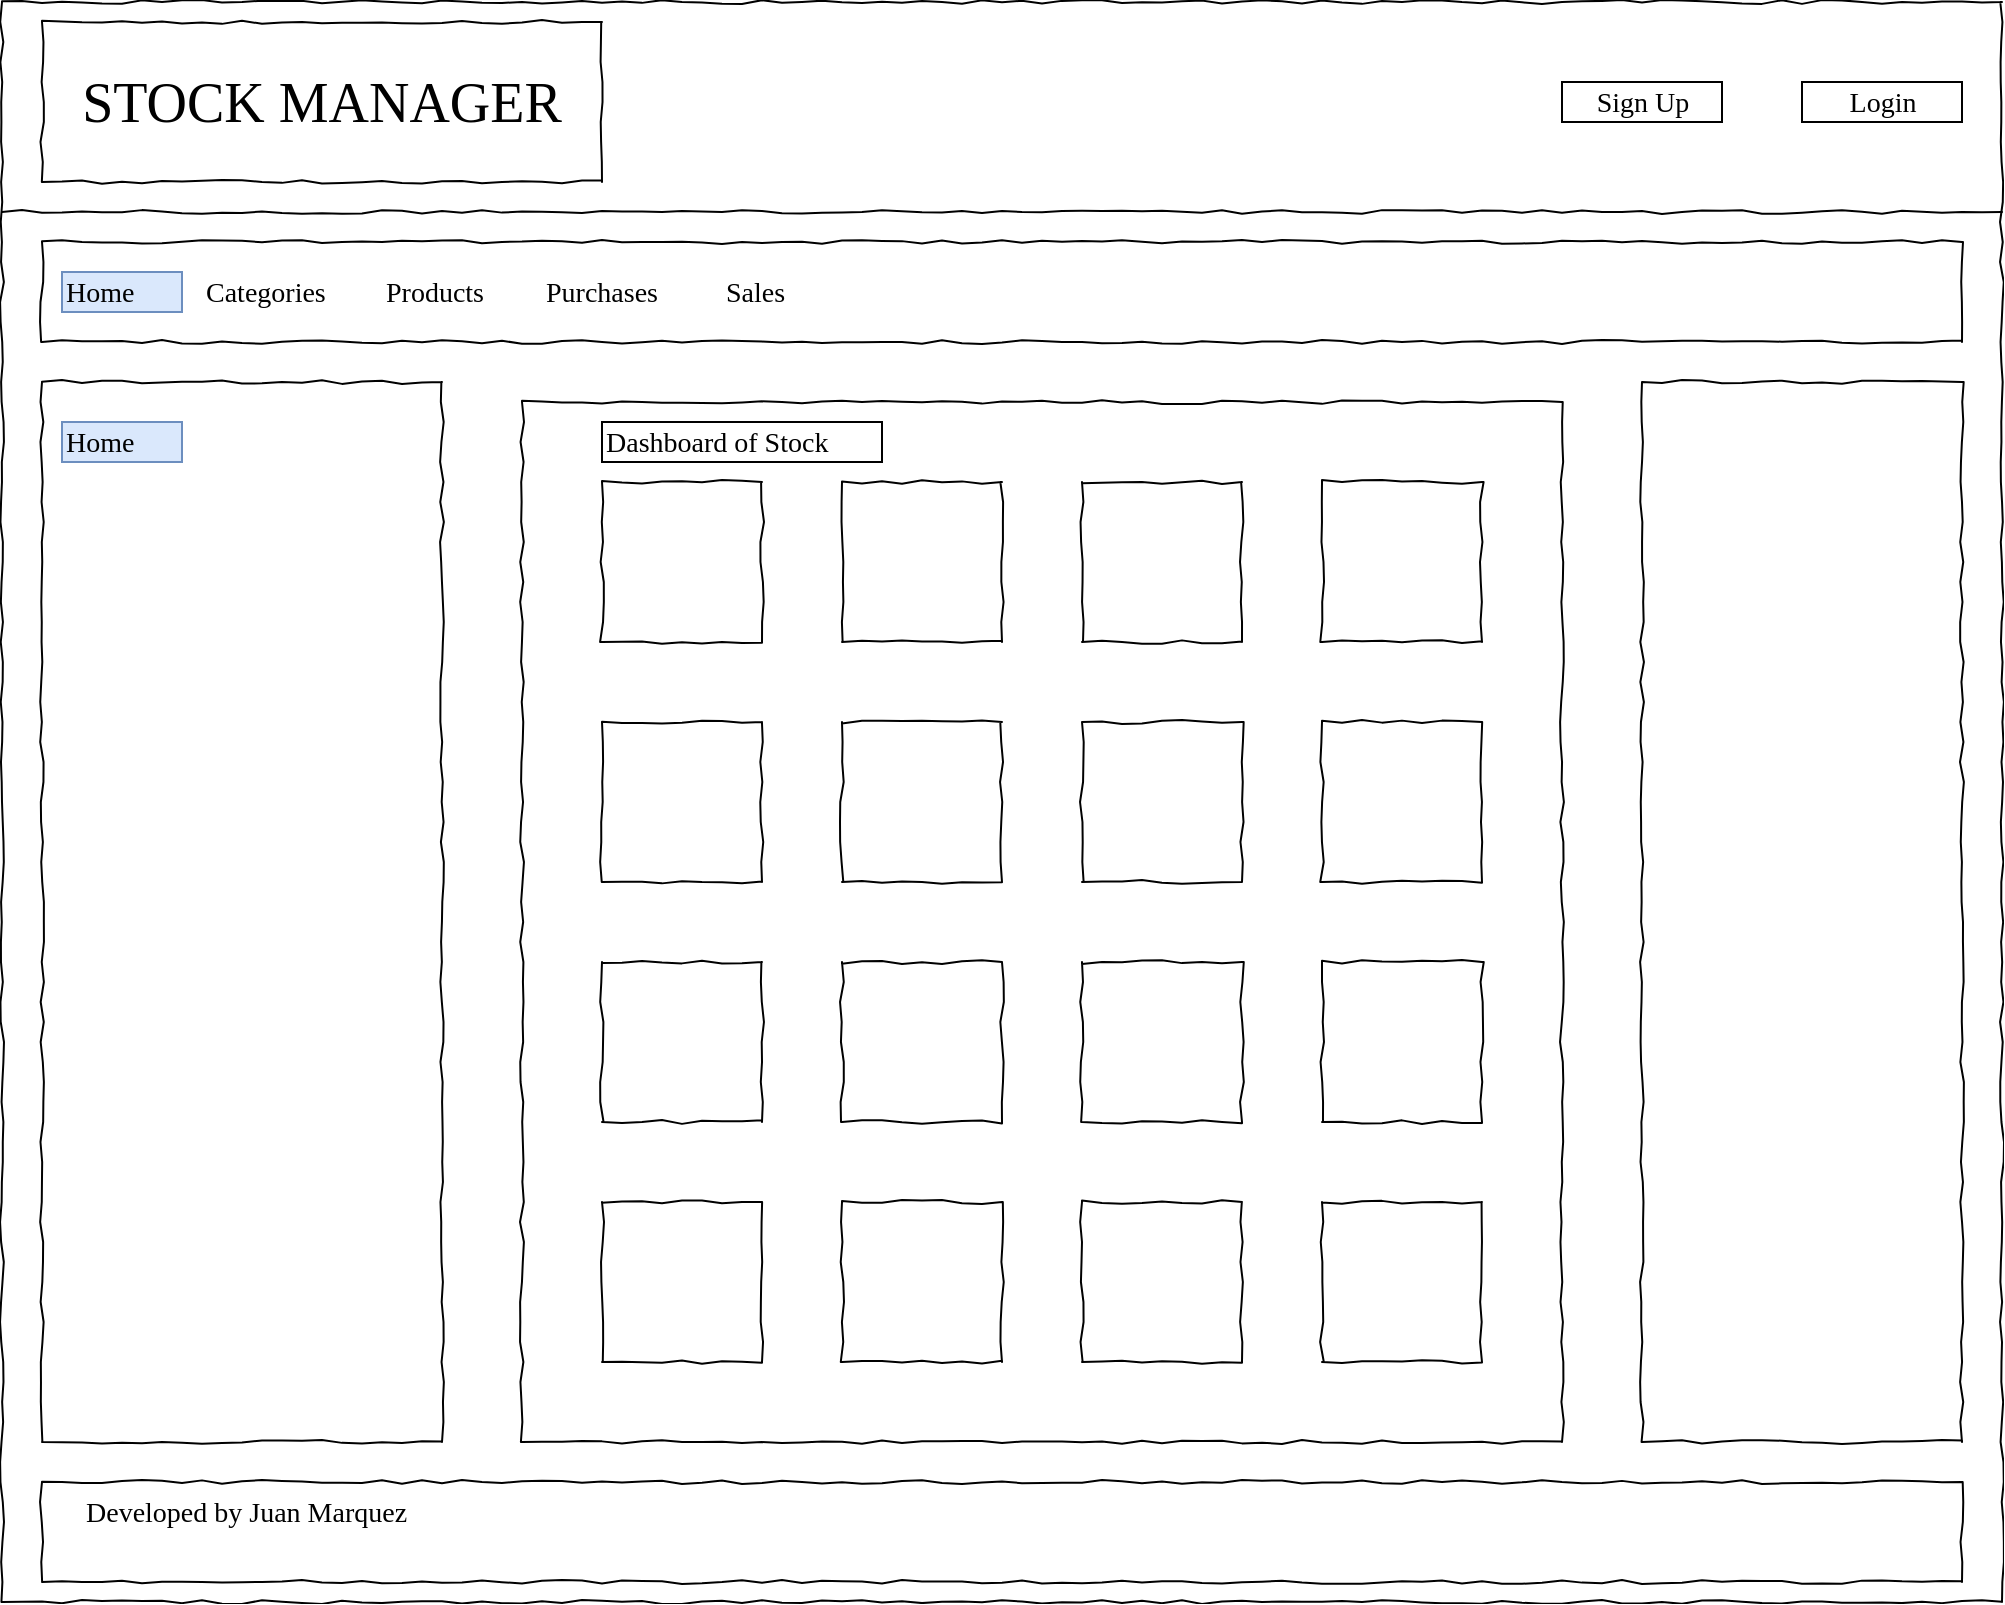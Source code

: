 <mxfile version="20.4.0" type="github" pages="5">
  <diagram name="Home " id="03018318-947c-dd8e-b7a3-06fadd420f32">
    <mxGraphModel dx="1298" dy="706" grid="1" gridSize="10" guides="1" tooltips="1" connect="1" arrows="1" fold="1" page="1" pageScale="1" pageWidth="1100" pageHeight="850" background="none" math="0" shadow="0">
      <root>
        <mxCell id="0" />
        <mxCell id="1" parent="0" />
        <mxCell id="677b7b8949515195-1" value="" style="whiteSpace=wrap;html=1;rounded=0;shadow=0;labelBackgroundColor=none;strokeColor=#000000;strokeWidth=1;fillColor=none;fontFamily=Verdana;fontSize=12;fontColor=#000000;align=center;comic=1;" parent="1" vertex="1">
          <mxGeometry x="20" y="40" width="1000" height="800" as="geometry" />
        </mxCell>
        <mxCell id="677b7b8949515195-2" value="STOCK MANAGER" style="whiteSpace=wrap;html=1;rounded=0;shadow=0;labelBackgroundColor=none;strokeWidth=1;fontFamily=Verdana;fontSize=28;align=center;comic=1;" parent="1" vertex="1">
          <mxGeometry x="40" y="50" width="280" height="80" as="geometry" />
        </mxCell>
        <mxCell id="677b7b8949515195-4" value="Sign Up" style="text;html=1;points=[];align=center;verticalAlign=top;spacingTop=-4;fontSize=14;fontFamily=Verdana;strokeColor=default;" parent="1" vertex="1">
          <mxGeometry x="800" y="80" width="80" height="20" as="geometry" />
        </mxCell>
        <mxCell id="677b7b8949515195-5" value="Login" style="text;html=1;points=[];align=center;verticalAlign=top;spacingTop=-4;fontSize=14;fontFamily=Verdana;strokeColor=default;" parent="1" vertex="1">
          <mxGeometry x="920" y="80" width="80" height="20" as="geometry" />
        </mxCell>
        <mxCell id="677b7b8949515195-8" value="" style="whiteSpace=wrap;html=1;rounded=0;shadow=0;labelBackgroundColor=none;strokeWidth=1;fillColor=none;fontFamily=Verdana;fontSize=12;align=center;comic=1;" parent="1" vertex="1">
          <mxGeometry x="40" y="230" width="200" height="530" as="geometry" />
        </mxCell>
        <mxCell id="677b7b8949515195-9" value="" style="line;strokeWidth=1;html=1;rounded=0;shadow=0;labelBackgroundColor=none;fillColor=none;fontFamily=Verdana;fontSize=14;fontColor=#000000;align=center;comic=1;" parent="1" vertex="1">
          <mxGeometry x="20" y="140" width="1000" height="10" as="geometry" />
        </mxCell>
        <mxCell id="677b7b8949515195-10" value="" style="whiteSpace=wrap;html=1;rounded=0;shadow=0;labelBackgroundColor=none;strokeWidth=1;fillColor=none;fontFamily=Verdana;fontSize=12;align=center;comic=1;" parent="1" vertex="1">
          <mxGeometry x="40" y="160" width="960" height="50" as="geometry" />
        </mxCell>
        <mxCell id="677b7b8949515195-11" value="Home" style="text;html=1;points=[];align=left;verticalAlign=top;spacingTop=-4;fontSize=14;fontFamily=Verdana;fillColor=#dae8fc;strokeColor=#6c8ebf;" parent="1" vertex="1">
          <mxGeometry x="50" y="175" width="60" height="20" as="geometry" />
        </mxCell>
        <mxCell id="677b7b8949515195-12" value="Categories" style="text;html=1;points=[];align=left;verticalAlign=top;spacingTop=-4;fontSize=14;fontFamily=Verdana" parent="1" vertex="1">
          <mxGeometry x="120" y="175" width="60" height="20" as="geometry" />
        </mxCell>
        <mxCell id="677b7b8949515195-13" value="Products" style="text;html=1;points=[];align=left;verticalAlign=top;spacingTop=-4;fontSize=14;fontFamily=Verdana" parent="1" vertex="1">
          <mxGeometry x="210" y="175" width="60" height="20" as="geometry" />
        </mxCell>
        <mxCell id="677b7b8949515195-14" value="Purchases" style="text;html=1;points=[];align=left;verticalAlign=top;spacingTop=-4;fontSize=14;fontFamily=Verdana" parent="1" vertex="1">
          <mxGeometry x="290" y="175" width="60" height="20" as="geometry" />
        </mxCell>
        <mxCell id="677b7b8949515195-25" value="" style="whiteSpace=wrap;html=1;rounded=0;shadow=0;labelBackgroundColor=none;strokeWidth=1;fillColor=none;fontFamily=Verdana;fontSize=12;align=center;comic=1;" parent="1" vertex="1">
          <mxGeometry x="840" y="230" width="160" height="530" as="geometry" />
        </mxCell>
        <mxCell id="ogS1Syc9AXwIv5CL1LcR-1" value="Sales" style="text;html=1;points=[];align=left;verticalAlign=top;spacingTop=-4;fontSize=14;fontFamily=Verdana" vertex="1" parent="1">
          <mxGeometry x="380" y="175" width="60" height="20" as="geometry" />
        </mxCell>
        <mxCell id="ogS1Syc9AXwIv5CL1LcR-2" value="" style="whiteSpace=wrap;html=1;rounded=0;shadow=0;labelBackgroundColor=none;strokeWidth=1;fillColor=none;fontFamily=Verdana;fontSize=12;align=center;comic=1;" vertex="1" parent="1">
          <mxGeometry x="40" y="780" width="960" height="50" as="geometry" />
        </mxCell>
        <mxCell id="ogS1Syc9AXwIv5CL1LcR-3" value="Developed by Juan Marquez" style="text;html=1;points=[];align=left;verticalAlign=top;spacingTop=-4;fontSize=14;fontFamily=Verdana" vertex="1" parent="1">
          <mxGeometry x="60" y="785" width="210" height="20" as="geometry" />
        </mxCell>
        <mxCell id="JROKBk3_Aqq0OIBeBPBz-3" value="" style="whiteSpace=wrap;html=1;rounded=0;shadow=0;labelBackgroundColor=none;strokeWidth=1;fillColor=none;fontFamily=Verdana;fontSize=12;align=center;comic=1;" vertex="1" parent="1">
          <mxGeometry x="280" y="240" width="520" height="520" as="geometry" />
        </mxCell>
        <mxCell id="JROKBk3_Aqq0OIBeBPBz-4" value="Dashboard of Stock" style="text;html=1;points=[];align=left;verticalAlign=top;spacingTop=-4;fontSize=14;fontFamily=Verdana;strokeColor=default;" vertex="1" parent="1">
          <mxGeometry x="320" y="250" width="140" height="20" as="geometry" />
        </mxCell>
        <mxCell id="JROKBk3_Aqq0OIBeBPBz-8" value="Home" style="text;html=1;points=[];align=left;verticalAlign=top;spacingTop=-4;fontSize=14;fontFamily=Verdana;fillColor=#dae8fc;strokeColor=#6c8ebf;" vertex="1" parent="1">
          <mxGeometry x="50" y="250" width="60" height="20" as="geometry" />
        </mxCell>
        <mxCell id="JROKBk3_Aqq0OIBeBPBz-9" value="" style="whiteSpace=wrap;html=1;rounded=0;shadow=0;labelBackgroundColor=none;strokeWidth=1;fillColor=none;fontFamily=Verdana;fontSize=12;align=center;comic=1;" vertex="1" parent="1">
          <mxGeometry x="320" y="280" width="80" height="80" as="geometry" />
        </mxCell>
        <mxCell id="JROKBk3_Aqq0OIBeBPBz-10" value="" style="whiteSpace=wrap;html=1;rounded=0;shadow=0;labelBackgroundColor=none;strokeWidth=1;fillColor=none;fontFamily=Verdana;fontSize=12;align=center;comic=1;" vertex="1" parent="1">
          <mxGeometry x="440" y="280" width="80" height="80" as="geometry" />
        </mxCell>
        <mxCell id="JROKBk3_Aqq0OIBeBPBz-11" value="" style="whiteSpace=wrap;html=1;rounded=0;shadow=0;labelBackgroundColor=none;strokeWidth=1;fillColor=none;fontFamily=Verdana;fontSize=12;align=center;comic=1;" vertex="1" parent="1">
          <mxGeometry x="560" y="280" width="80" height="80" as="geometry" />
        </mxCell>
        <mxCell id="JROKBk3_Aqq0OIBeBPBz-12" value="" style="whiteSpace=wrap;html=1;rounded=0;shadow=0;labelBackgroundColor=none;strokeWidth=1;fillColor=none;fontFamily=Verdana;fontSize=12;align=center;comic=1;" vertex="1" parent="1">
          <mxGeometry x="680" y="280" width="80" height="80" as="geometry" />
        </mxCell>
        <mxCell id="JROKBk3_Aqq0OIBeBPBz-13" value="" style="whiteSpace=wrap;html=1;rounded=0;shadow=0;labelBackgroundColor=none;strokeWidth=1;fillColor=none;fontFamily=Verdana;fontSize=12;align=center;comic=1;" vertex="1" parent="1">
          <mxGeometry x="320" y="400" width="80" height="80" as="geometry" />
        </mxCell>
        <mxCell id="JROKBk3_Aqq0OIBeBPBz-14" value="" style="whiteSpace=wrap;html=1;rounded=0;shadow=0;labelBackgroundColor=none;strokeWidth=1;fillColor=none;fontFamily=Verdana;fontSize=12;align=center;comic=1;" vertex="1" parent="1">
          <mxGeometry x="440" y="400" width="80" height="80" as="geometry" />
        </mxCell>
        <mxCell id="JROKBk3_Aqq0OIBeBPBz-15" value="" style="whiteSpace=wrap;html=1;rounded=0;shadow=0;labelBackgroundColor=none;strokeWidth=1;fillColor=none;fontFamily=Verdana;fontSize=12;align=center;comic=1;" vertex="1" parent="1">
          <mxGeometry x="560" y="400" width="80" height="80" as="geometry" />
        </mxCell>
        <mxCell id="JROKBk3_Aqq0OIBeBPBz-16" value="" style="whiteSpace=wrap;html=1;rounded=0;shadow=0;labelBackgroundColor=none;strokeWidth=1;fillColor=none;fontFamily=Verdana;fontSize=12;align=center;comic=1;" vertex="1" parent="1">
          <mxGeometry x="680" y="400" width="80" height="80" as="geometry" />
        </mxCell>
        <mxCell id="JROKBk3_Aqq0OIBeBPBz-17" value="" style="whiteSpace=wrap;html=1;rounded=0;shadow=0;labelBackgroundColor=none;strokeWidth=1;fillColor=none;fontFamily=Verdana;fontSize=12;align=center;comic=1;" vertex="1" parent="1">
          <mxGeometry x="320" y="520" width="80" height="80" as="geometry" />
        </mxCell>
        <mxCell id="JROKBk3_Aqq0OIBeBPBz-18" value="" style="whiteSpace=wrap;html=1;rounded=0;shadow=0;labelBackgroundColor=none;strokeWidth=1;fillColor=none;fontFamily=Verdana;fontSize=12;align=center;comic=1;" vertex="1" parent="1">
          <mxGeometry x="440" y="520" width="80" height="80" as="geometry" />
        </mxCell>
        <mxCell id="JROKBk3_Aqq0OIBeBPBz-19" value="" style="whiteSpace=wrap;html=1;rounded=0;shadow=0;labelBackgroundColor=none;strokeWidth=1;fillColor=none;fontFamily=Verdana;fontSize=12;align=center;comic=1;" vertex="1" parent="1">
          <mxGeometry x="560" y="520" width="80" height="80" as="geometry" />
        </mxCell>
        <mxCell id="JROKBk3_Aqq0OIBeBPBz-20" value="" style="whiteSpace=wrap;html=1;rounded=0;shadow=0;labelBackgroundColor=none;strokeWidth=1;fillColor=none;fontFamily=Verdana;fontSize=12;align=center;comic=1;" vertex="1" parent="1">
          <mxGeometry x="680" y="520" width="80" height="80" as="geometry" />
        </mxCell>
        <mxCell id="JROKBk3_Aqq0OIBeBPBz-21" value="" style="whiteSpace=wrap;html=1;rounded=0;shadow=0;labelBackgroundColor=none;strokeWidth=1;fillColor=none;fontFamily=Verdana;fontSize=12;align=center;comic=1;" vertex="1" parent="1">
          <mxGeometry x="320" y="640" width="80" height="80" as="geometry" />
        </mxCell>
        <mxCell id="JROKBk3_Aqq0OIBeBPBz-22" value="" style="whiteSpace=wrap;html=1;rounded=0;shadow=0;labelBackgroundColor=none;strokeWidth=1;fillColor=none;fontFamily=Verdana;fontSize=12;align=center;comic=1;" vertex="1" parent="1">
          <mxGeometry x="440" y="640" width="80" height="80" as="geometry" />
        </mxCell>
        <mxCell id="JROKBk3_Aqq0OIBeBPBz-23" value="" style="whiteSpace=wrap;html=1;rounded=0;shadow=0;labelBackgroundColor=none;strokeWidth=1;fillColor=none;fontFamily=Verdana;fontSize=12;align=center;comic=1;" vertex="1" parent="1">
          <mxGeometry x="560" y="640" width="80" height="80" as="geometry" />
        </mxCell>
        <mxCell id="JROKBk3_Aqq0OIBeBPBz-24" value="" style="whiteSpace=wrap;html=1;rounded=0;shadow=0;labelBackgroundColor=none;strokeWidth=1;fillColor=none;fontFamily=Verdana;fontSize=12;align=center;comic=1;" vertex="1" parent="1">
          <mxGeometry x="680" y="640" width="80" height="80" as="geometry" />
        </mxCell>
      </root>
    </mxGraphModel>
  </diagram>
  <diagram name="Categories" id="o7W5a_B8bhuHSOaTwVRE">
    <mxGraphModel dx="1298" dy="706" grid="1" gridSize="10" guides="1" tooltips="1" connect="1" arrows="1" fold="1" page="1" pageScale="1" pageWidth="1100" pageHeight="850" background="none" math="0" shadow="0">
      <root>
        <mxCell id="YLnbRGrnGclv9rfdULqF-0" />
        <mxCell id="YLnbRGrnGclv9rfdULqF-1" parent="YLnbRGrnGclv9rfdULqF-0" />
        <mxCell id="YLnbRGrnGclv9rfdULqF-2" value="" style="whiteSpace=wrap;html=1;rounded=0;shadow=0;labelBackgroundColor=none;strokeColor=#000000;strokeWidth=1;fillColor=none;fontFamily=Verdana;fontSize=12;fontColor=#000000;align=center;comic=1;" vertex="1" parent="YLnbRGrnGclv9rfdULqF-1">
          <mxGeometry x="20" y="40" width="1000" height="800" as="geometry" />
        </mxCell>
        <mxCell id="YLnbRGrnGclv9rfdULqF-3" value="STOCK MANAGER" style="whiteSpace=wrap;html=1;rounded=0;shadow=0;labelBackgroundColor=none;strokeWidth=1;fontFamily=Verdana;fontSize=28;align=center;comic=1;" vertex="1" parent="YLnbRGrnGclv9rfdULqF-1">
          <mxGeometry x="40" y="50" width="280" height="80" as="geometry" />
        </mxCell>
        <mxCell id="YLnbRGrnGclv9rfdULqF-7" value="" style="whiteSpace=wrap;html=1;rounded=0;shadow=0;labelBackgroundColor=none;strokeWidth=1;fillColor=none;fontFamily=Verdana;fontSize=12;align=center;comic=1;" vertex="1" parent="YLnbRGrnGclv9rfdULqF-1">
          <mxGeometry x="40" y="230" width="200" height="530" as="geometry" />
        </mxCell>
        <mxCell id="YLnbRGrnGclv9rfdULqF-8" value="" style="line;strokeWidth=1;html=1;rounded=0;shadow=0;labelBackgroundColor=none;fillColor=none;fontFamily=Verdana;fontSize=14;fontColor=#000000;align=center;comic=1;" vertex="1" parent="YLnbRGrnGclv9rfdULqF-1">
          <mxGeometry x="20" y="140" width="1000" height="10" as="geometry" />
        </mxCell>
        <mxCell id="YLnbRGrnGclv9rfdULqF-9" value="" style="whiteSpace=wrap;html=1;rounded=0;shadow=0;labelBackgroundColor=none;strokeWidth=1;fillColor=none;fontFamily=Verdana;fontSize=12;align=center;comic=1;" vertex="1" parent="YLnbRGrnGclv9rfdULqF-1">
          <mxGeometry x="40" y="160" width="960" height="50" as="geometry" />
        </mxCell>
        <mxCell id="YLnbRGrnGclv9rfdULqF-10" value="Home" style="text;html=1;points=[];align=left;verticalAlign=top;spacingTop=-4;fontSize=14;fontFamily=Verdana;" vertex="1" parent="YLnbRGrnGclv9rfdULqF-1">
          <mxGeometry x="50" y="175" width="60" height="20" as="geometry" />
        </mxCell>
        <mxCell id="YLnbRGrnGclv9rfdULqF-11" value="Categories" style="text;html=1;points=[];align=left;verticalAlign=top;spacingTop=-4;fontSize=14;fontFamily=Verdana;fillColor=#dae8fc;strokeColor=#6c8ebf;" vertex="1" parent="YLnbRGrnGclv9rfdULqF-1">
          <mxGeometry x="120" y="175" width="80" height="20" as="geometry" />
        </mxCell>
        <mxCell id="YLnbRGrnGclv9rfdULqF-12" value="Products" style="text;html=1;points=[];align=left;verticalAlign=top;spacingTop=-4;fontSize=14;fontFamily=Verdana" vertex="1" parent="YLnbRGrnGclv9rfdULqF-1">
          <mxGeometry x="210" y="175" width="60" height="20" as="geometry" />
        </mxCell>
        <mxCell id="YLnbRGrnGclv9rfdULqF-13" value="Purchases" style="text;html=1;points=[];align=left;verticalAlign=top;spacingTop=-4;fontSize=14;fontFamily=Verdana" vertex="1" parent="YLnbRGrnGclv9rfdULqF-1">
          <mxGeometry x="290" y="175" width="60" height="20" as="geometry" />
        </mxCell>
        <mxCell id="YLnbRGrnGclv9rfdULqF-14" value="" style="whiteSpace=wrap;html=1;rounded=0;shadow=0;labelBackgroundColor=none;strokeWidth=1;fillColor=none;fontFamily=Verdana;fontSize=12;align=center;comic=1;" vertex="1" parent="YLnbRGrnGclv9rfdULqF-1">
          <mxGeometry x="840" y="230" width="160" height="530" as="geometry" />
        </mxCell>
        <mxCell id="YLnbRGrnGclv9rfdULqF-15" value="Sales" style="text;html=1;points=[];align=left;verticalAlign=top;spacingTop=-4;fontSize=14;fontFamily=Verdana" vertex="1" parent="YLnbRGrnGclv9rfdULqF-1">
          <mxGeometry x="380" y="175" width="60" height="20" as="geometry" />
        </mxCell>
        <mxCell id="YLnbRGrnGclv9rfdULqF-16" value="" style="whiteSpace=wrap;html=1;rounded=0;shadow=0;labelBackgroundColor=none;strokeWidth=1;fillColor=none;fontFamily=Verdana;fontSize=12;align=center;comic=1;" vertex="1" parent="YLnbRGrnGclv9rfdULqF-1">
          <mxGeometry x="40" y="780" width="960" height="50" as="geometry" />
        </mxCell>
        <mxCell id="YLnbRGrnGclv9rfdULqF-17" value="Developed by Juan Marquez" style="text;html=1;points=[];align=left;verticalAlign=top;spacingTop=-4;fontSize=14;fontFamily=Verdana" vertex="1" parent="YLnbRGrnGclv9rfdULqF-1">
          <mxGeometry x="60" y="785" width="210" height="20" as="geometry" />
        </mxCell>
        <mxCell id="YLnbRGrnGclv9rfdULqF-18" value="" style="whiteSpace=wrap;html=1;rounded=0;shadow=0;labelBackgroundColor=none;strokeWidth=1;fillColor=none;fontFamily=Verdana;fontSize=12;align=center;comic=1;" vertex="1" parent="YLnbRGrnGclv9rfdULqF-1">
          <mxGeometry x="280" y="240" width="520" height="520" as="geometry" />
        </mxCell>
        <mxCell id="YLnbRGrnGclv9rfdULqF-20" value="Categories" style="text;html=1;points=[];align=left;verticalAlign=top;spacingTop=-4;fontSize=14;fontFamily=Verdana;fillColor=#dae8fc;strokeColor=#6c8ebf;" vertex="1" parent="YLnbRGrnGclv9rfdULqF-1">
          <mxGeometry x="50" y="250" width="80" height="20" as="geometry" />
        </mxCell>
        <mxCell id="xb3VgZED6m9UY92DVE_K-3" value="Search" style="strokeWidth=1;shadow=0;dashed=0;align=center;html=1;shape=mxgraph.mockup.buttons.button;strokeColor=#666666;fontColor=#ffffff;mainText=;buttonStyle=round;fontSize=17;fontStyle=1;fillColor=#008cff;whiteSpace=wrap;" vertex="1" parent="YLnbRGrnGclv9rfdULqF-1">
          <mxGeometry x="50" y="320" width="70" height="30" as="geometry" />
        </mxCell>
        <mxCell id="xb3VgZED6m9UY92DVE_K-4" value="Create" style="strokeWidth=1;shadow=0;dashed=0;align=center;html=1;shape=mxgraph.mockup.buttons.button;strokeColor=#666666;fontColor=#ffffff;mainText=;buttonStyle=round;fontSize=17;fontStyle=1;fillColor=#008cff;whiteSpace=wrap;" vertex="1" parent="YLnbRGrnGclv9rfdULqF-1">
          <mxGeometry x="160" y="320" width="70" height="30" as="geometry" />
        </mxCell>
        <mxCell id="jz-6awMVyKNI5EdCAK7B-0" value="Category Name" style="text;html=1;points=[];align=left;verticalAlign=top;spacingTop=-4;fontSize=14;fontFamily=Verdana;" vertex="1" parent="YLnbRGrnGclv9rfdULqF-1">
          <mxGeometry x="320" y="250" width="120" height="20" as="geometry" />
        </mxCell>
        <mxCell id="jz-6awMVyKNI5EdCAK7B-1" value="Category Description" style="text;html=1;points=[];align=left;verticalAlign=top;spacingTop=-4;fontSize=14;fontFamily=Verdana;" vertex="1" parent="YLnbRGrnGclv9rfdULqF-1">
          <mxGeometry x="520" y="250" width="160" height="20" as="geometry" />
        </mxCell>
        <mxCell id="iVz4srbFAe7cmXDqvPwS-0" value="Enter a name" style="rounded=0;whiteSpace=wrap;html=1;strokeColor=default;align=left;" vertex="1" parent="YLnbRGrnGclv9rfdULqF-1">
          <mxGeometry x="50" y="280" width="180" height="30" as="geometry" />
        </mxCell>
        <mxCell id="VZ8rh3hduco4L4ha2Lx2-6" value="" style="strokeWidth=1;shadow=0;dashed=0;align=center;html=1;shape=mxgraph.mockup.forms.rrect;rSize=0;strokeColor=#999999;fillColor=#ffffff;recursiveResize=0;fontColor=#E6E6E6;" vertex="1" parent="YLnbRGrnGclv9rfdULqF-1">
          <mxGeometry x="320" y="280" width="440" height="120" as="geometry" />
        </mxCell>
        <mxCell id="VZ8rh3hduco4L4ha2Lx2-7" value="Chardonnay &amp;nbsp; &amp;nbsp; &amp;nbsp; &amp;nbsp; &amp;nbsp; &amp;nbsp; &amp;nbsp; &amp;nbsp; &amp;nbsp; &amp;nbsp; &amp;nbsp; &amp;nbsp; &amp;nbsp; &amp;nbsp; &amp;nbsp;abcd" style="shape=ellipse;rSize=0;fillColor=#eeeeee;strokeColor=#999999;gradientColor=#cccccc;html=1;align=left;spacingLeft=4;fontSize=17;fontColor=#666666;labelPosition=right;" vertex="1" parent="VZ8rh3hduco4L4ha2Lx2-6">
          <mxGeometry x="8" y="7.5" width="15" height="15" as="geometry" />
        </mxCell>
        <mxCell id="VZ8rh3hduco4L4ha2Lx2-8" value="Riesling &amp;nbsp; &amp;nbsp; &amp;nbsp; &amp;nbsp; &amp;nbsp; &amp;nbsp; &amp;nbsp; &amp;nbsp; &amp;nbsp; &amp;nbsp; &amp;nbsp; &amp;nbsp; &amp;nbsp; &amp;nbsp; &amp;nbsp; &amp;nbsp; &amp;nbsp; &amp;nbsp; abcd" style="shape=ellipse;rSize=0;fillColor=#eeeeee;strokeColor=#999999;gradientColor=#cccccc;html=1;align=left;spacingLeft=4;fontSize=17;fontColor=#666666;labelPosition=right;" vertex="1" parent="VZ8rh3hduco4L4ha2Lx2-6">
          <mxGeometry x="8" y="37.5" width="15" height="15" as="geometry" />
        </mxCell>
        <mxCell id="VZ8rh3hduco4L4ha2Lx2-9" value="Champagne &amp;nbsp; &amp;nbsp; &amp;nbsp; &amp;nbsp; &amp;nbsp; &amp;nbsp; &amp;nbsp; &amp;nbsp; &amp;nbsp; &amp;nbsp; &amp;nbsp; &amp;nbsp; &amp;nbsp; &amp;nbsp; &amp;nbsp;........" style="shape=ellipse;rSize=0;fillColor=#aaaaaa;strokeColor=#444444;gradientColor=#666666;html=1;align=left;spacingLeft=4;fontSize=17;fontColor=#008cff;labelPosition=right;" vertex="1" parent="VZ8rh3hduco4L4ha2Lx2-6">
          <mxGeometry x="8" y="67.5" width="15" height="15" as="geometry" />
        </mxCell>
        <mxCell id="VZ8rh3hduco4L4ha2Lx2-11" value="Cabernet Sauvignon &amp;nbsp; &amp;nbsp; &amp;nbsp; &amp;nbsp; &amp;nbsp; &amp;nbsp; &amp;nbsp; &amp;nbsp; abcd" style="shape=ellipse;rSize=0;fillColor=#eeeeee;strokeColor=#999999;gradientColor=#cccccc;html=1;align=left;spacingLeft=4;fontSize=17;fontColor=#666666;labelPosition=right;" vertex="1" parent="VZ8rh3hduco4L4ha2Lx2-6">
          <mxGeometry x="8" y="97.5" width="15" height="15" as="geometry" />
        </mxCell>
      </root>
    </mxGraphModel>
  </diagram>
  <diagram name="Products" id="67EkvLkZsLwCdwlx_rNM">
    <mxGraphModel dx="1298" dy="706" grid="1" gridSize="10" guides="1" tooltips="1" connect="1" arrows="1" fold="1" page="1" pageScale="1" pageWidth="1100" pageHeight="850" background="none" math="0" shadow="0">
      <root>
        <mxCell id="Ovmdqa6WCTC69jJNiKIb-0" />
        <mxCell id="Ovmdqa6WCTC69jJNiKIb-1" parent="Ovmdqa6WCTC69jJNiKIb-0" />
        <mxCell id="Ovmdqa6WCTC69jJNiKIb-2" value="" style="whiteSpace=wrap;html=1;rounded=0;shadow=0;labelBackgroundColor=none;strokeColor=#000000;strokeWidth=1;fillColor=none;fontFamily=Verdana;fontSize=12;fontColor=#000000;align=center;comic=1;" vertex="1" parent="Ovmdqa6WCTC69jJNiKIb-1">
          <mxGeometry x="20" y="40" width="1000" height="800" as="geometry" />
        </mxCell>
        <mxCell id="Ovmdqa6WCTC69jJNiKIb-3" value="STOCK MANAGER" style="whiteSpace=wrap;html=1;rounded=0;shadow=0;labelBackgroundColor=none;strokeWidth=1;fontFamily=Verdana;fontSize=28;align=center;comic=1;" vertex="1" parent="Ovmdqa6WCTC69jJNiKIb-1">
          <mxGeometry x="40" y="50" width="280" height="80" as="geometry" />
        </mxCell>
        <mxCell id="Ovmdqa6WCTC69jJNiKIb-7" value="" style="whiteSpace=wrap;html=1;rounded=0;shadow=0;labelBackgroundColor=none;strokeWidth=1;fillColor=none;fontFamily=Verdana;fontSize=12;align=center;comic=1;" vertex="1" parent="Ovmdqa6WCTC69jJNiKIb-1">
          <mxGeometry x="40" y="230" width="200" height="530" as="geometry" />
        </mxCell>
        <mxCell id="Ovmdqa6WCTC69jJNiKIb-8" value="" style="line;strokeWidth=1;html=1;rounded=0;shadow=0;labelBackgroundColor=none;fillColor=none;fontFamily=Verdana;fontSize=14;fontColor=#000000;align=center;comic=1;" vertex="1" parent="Ovmdqa6WCTC69jJNiKIb-1">
          <mxGeometry x="20" y="140" width="1000" height="10" as="geometry" />
        </mxCell>
        <mxCell id="Ovmdqa6WCTC69jJNiKIb-9" value="" style="whiteSpace=wrap;html=1;rounded=0;shadow=0;labelBackgroundColor=none;strokeWidth=1;fillColor=none;fontFamily=Verdana;fontSize=12;align=center;comic=1;" vertex="1" parent="Ovmdqa6WCTC69jJNiKIb-1">
          <mxGeometry x="40" y="160" width="960" height="50" as="geometry" />
        </mxCell>
        <mxCell id="Ovmdqa6WCTC69jJNiKIb-10" value="Home" style="text;html=1;points=[];align=left;verticalAlign=top;spacingTop=-4;fontSize=14;fontFamily=Verdana;" vertex="1" parent="Ovmdqa6WCTC69jJNiKIb-1">
          <mxGeometry x="50" y="175" width="60" height="20" as="geometry" />
        </mxCell>
        <mxCell id="Ovmdqa6WCTC69jJNiKIb-11" value="Categories" style="text;html=1;points=[];align=left;verticalAlign=top;spacingTop=-4;fontSize=14;fontFamily=Verdana" vertex="1" parent="Ovmdqa6WCTC69jJNiKIb-1">
          <mxGeometry x="120" y="175" width="60" height="20" as="geometry" />
        </mxCell>
        <mxCell id="Ovmdqa6WCTC69jJNiKIb-12" value="Products" style="text;html=1;points=[];align=left;verticalAlign=top;spacingTop=-4;fontSize=14;fontFamily=Verdana;fillColor=#dae8fc;strokeColor=#6c8ebf;" vertex="1" parent="Ovmdqa6WCTC69jJNiKIb-1">
          <mxGeometry x="210" y="175" width="70" height="20" as="geometry" />
        </mxCell>
        <mxCell id="Ovmdqa6WCTC69jJNiKIb-13" value="Purchases" style="text;html=1;points=[];align=left;verticalAlign=top;spacingTop=-4;fontSize=14;fontFamily=Verdana" vertex="1" parent="Ovmdqa6WCTC69jJNiKIb-1">
          <mxGeometry x="290" y="175" width="60" height="20" as="geometry" />
        </mxCell>
        <mxCell id="Ovmdqa6WCTC69jJNiKIb-14" value="" style="whiteSpace=wrap;html=1;rounded=0;shadow=0;labelBackgroundColor=none;strokeWidth=1;fillColor=none;fontFamily=Verdana;fontSize=12;align=center;comic=1;" vertex="1" parent="Ovmdqa6WCTC69jJNiKIb-1">
          <mxGeometry x="840" y="230" width="160" height="530" as="geometry" />
        </mxCell>
        <mxCell id="Ovmdqa6WCTC69jJNiKIb-15" value="Sales" style="text;html=1;points=[];align=left;verticalAlign=top;spacingTop=-4;fontSize=14;fontFamily=Verdana" vertex="1" parent="Ovmdqa6WCTC69jJNiKIb-1">
          <mxGeometry x="380" y="175" width="60" height="20" as="geometry" />
        </mxCell>
        <mxCell id="Ovmdqa6WCTC69jJNiKIb-16" value="" style="whiteSpace=wrap;html=1;rounded=0;shadow=0;labelBackgroundColor=none;strokeWidth=1;fillColor=none;fontFamily=Verdana;fontSize=12;align=center;comic=1;" vertex="1" parent="Ovmdqa6WCTC69jJNiKIb-1">
          <mxGeometry x="40" y="780" width="960" height="50" as="geometry" />
        </mxCell>
        <mxCell id="Ovmdqa6WCTC69jJNiKIb-17" value="Developed by Juan Marquez" style="text;html=1;points=[];align=left;verticalAlign=top;spacingTop=-4;fontSize=14;fontFamily=Verdana" vertex="1" parent="Ovmdqa6WCTC69jJNiKIb-1">
          <mxGeometry x="60" y="785" width="210" height="20" as="geometry" />
        </mxCell>
        <mxCell id="Ovmdqa6WCTC69jJNiKIb-18" value="" style="whiteSpace=wrap;html=1;rounded=0;shadow=0;labelBackgroundColor=none;strokeWidth=1;fillColor=none;fontFamily=Verdana;fontSize=12;align=center;comic=1;" vertex="1" parent="Ovmdqa6WCTC69jJNiKIb-1">
          <mxGeometry x="280" y="240" width="520" height="520" as="geometry" />
        </mxCell>
        <mxCell id="Ovmdqa6WCTC69jJNiKIb-20" value="Products" style="text;html=1;points=[];align=left;verticalAlign=top;spacingTop=-4;fontSize=14;fontFamily=Verdana;fillColor=#dae8fc;strokeColor=#6c8ebf;" vertex="1" parent="Ovmdqa6WCTC69jJNiKIb-1">
          <mxGeometry x="50" y="250" width="60" height="20" as="geometry" />
        </mxCell>
        <mxCell id="Zv7nd-zTMppMVYM_ZMQp-1" value="Search" style="strokeWidth=1;shadow=0;dashed=0;align=center;html=1;shape=mxgraph.mockup.buttons.button;strokeColor=#666666;fontColor=#ffffff;mainText=;buttonStyle=round;fontSize=17;fontStyle=1;fillColor=#008cff;whiteSpace=wrap;" vertex="1" parent="Ovmdqa6WCTC69jJNiKIb-1">
          <mxGeometry x="50" y="320" width="70" height="30" as="geometry" />
        </mxCell>
        <mxCell id="Zv7nd-zTMppMVYM_ZMQp-2" value="Create" style="strokeWidth=1;shadow=0;dashed=0;align=center;html=1;shape=mxgraph.mockup.buttons.button;strokeColor=#666666;fontColor=#ffffff;mainText=;buttonStyle=round;fontSize=17;fontStyle=1;fillColor=#008cff;whiteSpace=wrap;" vertex="1" parent="Ovmdqa6WCTC69jJNiKIb-1">
          <mxGeometry x="160" y="320" width="70" height="30" as="geometry" />
        </mxCell>
        <mxCell id="abH4sfxMFGS9L5c6PjY1-0" value="Enter a name" style="rounded=0;whiteSpace=wrap;html=1;strokeColor=default;align=left;" vertex="1" parent="Ovmdqa6WCTC69jJNiKIb-1">
          <mxGeometry x="50" y="280" width="180" height="30" as="geometry" />
        </mxCell>
        <mxCell id="D2SsEQFj6d7p7S19GtUP-0" value="Product Name" style="text;html=1;points=[];align=left;verticalAlign=top;spacingTop=-4;fontSize=14;fontFamily=Verdana;" vertex="1" parent="Ovmdqa6WCTC69jJNiKIb-1">
          <mxGeometry x="320" y="250" width="120" height="20" as="geometry" />
        </mxCell>
        <mxCell id="D2SsEQFj6d7p7S19GtUP-8" value="" style="edgeStyle=orthogonalEdgeStyle;rounded=0;orthogonalLoop=1;jettySize=auto;html=1;fontColor=#E6E6E6;" edge="1" parent="Ovmdqa6WCTC69jJNiKIb-1" source="D2SsEQFj6d7p7S19GtUP-1" target="D2SsEQFj6d7p7S19GtUP-2">
          <mxGeometry relative="1" as="geometry" />
        </mxCell>
        <mxCell id="D2SsEQFj6d7p7S19GtUP-1" value="Units in Store" style="text;html=1;points=[];align=left;verticalAlign=top;spacingTop=-4;fontSize=14;fontFamily=Verdana;" vertex="1" parent="Ovmdqa6WCTC69jJNiKIb-1">
          <mxGeometry x="494" y="250" width="120" height="20" as="geometry" />
        </mxCell>
        <mxCell id="D2SsEQFj6d7p7S19GtUP-2" value="" style="strokeWidth=1;shadow=0;dashed=0;align=center;html=1;shape=mxgraph.mockup.forms.rrect;rSize=0;strokeColor=#999999;fillColor=#ffffff;recursiveResize=0;fontColor=#E6E6E6;" vertex="1" parent="Ovmdqa6WCTC69jJNiKIb-1">
          <mxGeometry x="320" y="280" width="470" height="120" as="geometry" />
        </mxCell>
        <mxCell id="D2SsEQFj6d7p7S19GtUP-3" value="Penfolds Bin28 &amp;nbsp; &amp;nbsp; &amp;nbsp; &amp;nbsp; &amp;nbsp; &amp;nbsp; &amp;nbsp; &amp;nbsp; 10 &amp;nbsp; &amp;nbsp; &amp;nbsp; &amp;nbsp; &amp;nbsp; &amp;nbsp; &amp;nbsp; &amp;nbsp; &amp;nbsp; &amp;nbsp; 5 &amp;nbsp; &amp;nbsp; &amp;nbsp; &amp;nbsp; &amp;nbsp; &amp;nbsp; &amp;nbsp;Shiraz" style="shape=ellipse;rSize=0;fillColor=#eeeeee;strokeColor=#999999;gradientColor=#cccccc;html=1;align=left;spacingLeft=4;fontSize=17;fontColor=#666666;labelPosition=right;" vertex="1" parent="D2SsEQFj6d7p7S19GtUP-2">
          <mxGeometry x="8" y="7.5" width="15" height="15" as="geometry" />
        </mxCell>
        <mxCell id="D2SsEQFj6d7p7S19GtUP-4" value="Claymore &amp;nbsp; &amp;nbsp; &amp;nbsp; &amp;nbsp; &amp;nbsp; &amp;nbsp; &amp;nbsp; &amp;nbsp; &amp;nbsp; &amp;nbsp; &amp;nbsp; &amp;nbsp; &amp;nbsp;5 &amp;nbsp; &amp;nbsp; &amp;nbsp; &amp;nbsp; &amp;nbsp; &amp;nbsp; &amp;nbsp; &amp;nbsp; &amp;nbsp; &amp;nbsp; &amp;nbsp; 0 &amp;nbsp; &amp;nbsp; &amp;nbsp; &amp;nbsp; &amp;nbsp; Riesling" style="shape=ellipse;rSize=0;fillColor=#eeeeee;strokeColor=#999999;gradientColor=#cccccc;html=1;align=left;spacingLeft=4;fontSize=17;fontColor=#666666;labelPosition=right;" vertex="1" parent="D2SsEQFj6d7p7S19GtUP-2">
          <mxGeometry x="8" y="37.5" width="15" height="15" as="geometry" />
        </mxCell>
        <mxCell id="D2SsEQFj6d7p7S19GtUP-5" value="Moet Chandon &amp;nbsp; &amp;nbsp; &amp;nbsp; &amp;nbsp; &amp;nbsp; &amp;nbsp;&amp;nbsp;&lt;font color=&quot;#666666&quot;&gt;&lt;span style=&quot;caret-color: rgb(102, 102, 102);&quot;&gt;&amp;nbsp; &amp;nbsp; 20&lt;/span&gt;&lt;/font&gt;&lt;span style=&quot;caret-color: rgb(102, 102, 102); color: rgb(102, 102, 102);&quot;&gt;&amp;nbsp; &amp;nbsp; &amp;nbsp; &amp;nbsp; &amp;nbsp; &amp;nbsp; &amp;nbsp; &amp;nbsp; &amp;nbsp; &amp;nbsp; &amp;nbsp;5 &amp;nbsp; &amp;nbsp; &amp;nbsp; &amp;nbsp;&lt;span style=&quot;font-size: 14px;&quot;&gt;Champagne&lt;/span&gt;&lt;/span&gt;" style="shape=ellipse;rSize=0;fillColor=#aaaaaa;strokeColor=#444444;gradientColor=#666666;html=1;align=left;spacingLeft=4;fontSize=17;fontColor=#008cff;labelPosition=right;" vertex="1" parent="D2SsEQFj6d7p7S19GtUP-2">
          <mxGeometry x="8" y="67.5" width="15" height="15" as="geometry" />
        </mxCell>
        <mxCell id="D2SsEQFj6d7p7S19GtUP-6" value="Taylors Estate Level &amp;nbsp; &amp;nbsp; &amp;nbsp; &amp;nbsp; 19 &amp;nbsp; &amp;nbsp; &amp;nbsp; &amp;nbsp; &amp;nbsp; &amp;nbsp; &amp;nbsp; &amp;nbsp; &amp;nbsp; &amp;nbsp; 7 &amp;nbsp; &amp;nbsp; &amp;nbsp; &amp;nbsp; &amp;nbsp; Moscato" style="shape=ellipse;rSize=0;fillColor=#eeeeee;strokeColor=#999999;gradientColor=#cccccc;html=1;align=left;spacingLeft=4;fontSize=17;fontColor=#666666;labelPosition=right;" vertex="1" parent="D2SsEQFj6d7p7S19GtUP-2">
          <mxGeometry x="8" y="97.5" width="15" height="15" as="geometry" />
        </mxCell>
        <mxCell id="D2SsEQFj6d7p7S19GtUP-7" value="Units in Shelf" style="text;html=1;points=[];align=left;verticalAlign=top;spacingTop=-4;fontSize=14;fontFamily=Verdana;" vertex="1" parent="Ovmdqa6WCTC69jJNiKIb-1">
          <mxGeometry x="614" y="250" width="120" height="20" as="geometry" />
        </mxCell>
        <mxCell id="Z_YB7K7Df031XDCrDedu-0" value="Category" style="text;html=1;points=[];align=left;verticalAlign=top;spacingTop=-4;fontSize=14;fontFamily=Verdana;" vertex="1" parent="Ovmdqa6WCTC69jJNiKIb-1">
          <mxGeometry x="720" y="250" width="70" height="20" as="geometry" />
        </mxCell>
      </root>
    </mxGraphModel>
  </diagram>
  <diagram name="Purchases" id="j6askuCI2_ox0MeC1jBg">
    <mxGraphModel dx="1298" dy="706" grid="1" gridSize="10" guides="1" tooltips="1" connect="1" arrows="1" fold="1" page="1" pageScale="1" pageWidth="1100" pageHeight="850" background="none" math="0" shadow="0">
      <root>
        <mxCell id="veKJTdBV2oGTz4Jrmztd-0" />
        <mxCell id="veKJTdBV2oGTz4Jrmztd-1" parent="veKJTdBV2oGTz4Jrmztd-0" />
        <mxCell id="veKJTdBV2oGTz4Jrmztd-2" value="" style="whiteSpace=wrap;html=1;rounded=0;shadow=0;labelBackgroundColor=none;strokeColor=#000000;strokeWidth=1;fillColor=none;fontFamily=Verdana;fontSize=12;fontColor=#000000;align=center;comic=1;" vertex="1" parent="veKJTdBV2oGTz4Jrmztd-1">
          <mxGeometry x="20" y="40" width="1000" height="800" as="geometry" />
        </mxCell>
        <mxCell id="veKJTdBV2oGTz4Jrmztd-3" value="STOCK MANAGER" style="whiteSpace=wrap;html=1;rounded=0;shadow=0;labelBackgroundColor=none;strokeWidth=1;fontFamily=Verdana;fontSize=28;align=center;comic=1;" vertex="1" parent="veKJTdBV2oGTz4Jrmztd-1">
          <mxGeometry x="40" y="50" width="280" height="80" as="geometry" />
        </mxCell>
        <mxCell id="veKJTdBV2oGTz4Jrmztd-7" value="" style="whiteSpace=wrap;html=1;rounded=0;shadow=0;labelBackgroundColor=none;strokeWidth=1;fillColor=none;fontFamily=Verdana;fontSize=12;align=center;comic=1;" vertex="1" parent="veKJTdBV2oGTz4Jrmztd-1">
          <mxGeometry x="40" y="230" width="200" height="530" as="geometry" />
        </mxCell>
        <mxCell id="veKJTdBV2oGTz4Jrmztd-8" value="" style="line;strokeWidth=1;html=1;rounded=0;shadow=0;labelBackgroundColor=none;fillColor=none;fontFamily=Verdana;fontSize=14;fontColor=#000000;align=center;comic=1;" vertex="1" parent="veKJTdBV2oGTz4Jrmztd-1">
          <mxGeometry x="20" y="140" width="1000" height="10" as="geometry" />
        </mxCell>
        <mxCell id="veKJTdBV2oGTz4Jrmztd-9" value="" style="whiteSpace=wrap;html=1;rounded=0;shadow=0;labelBackgroundColor=none;strokeWidth=1;fillColor=none;fontFamily=Verdana;fontSize=12;align=center;comic=1;" vertex="1" parent="veKJTdBV2oGTz4Jrmztd-1">
          <mxGeometry x="40" y="160" width="960" height="50" as="geometry" />
        </mxCell>
        <mxCell id="veKJTdBV2oGTz4Jrmztd-10" value="Home" style="text;html=1;points=[];align=left;verticalAlign=top;spacingTop=-4;fontSize=14;fontFamily=Verdana;" vertex="1" parent="veKJTdBV2oGTz4Jrmztd-1">
          <mxGeometry x="50" y="175" width="60" height="20" as="geometry" />
        </mxCell>
        <mxCell id="veKJTdBV2oGTz4Jrmztd-11" value="Categories" style="text;html=1;points=[];align=left;verticalAlign=top;spacingTop=-4;fontSize=14;fontFamily=Verdana" vertex="1" parent="veKJTdBV2oGTz4Jrmztd-1">
          <mxGeometry x="120" y="175" width="60" height="20" as="geometry" />
        </mxCell>
        <mxCell id="veKJTdBV2oGTz4Jrmztd-12" value="Products" style="text;html=1;points=[];align=left;verticalAlign=top;spacingTop=-4;fontSize=14;fontFamily=Verdana;" vertex="1" parent="veKJTdBV2oGTz4Jrmztd-1">
          <mxGeometry x="210" y="175" width="60" height="20" as="geometry" />
        </mxCell>
        <mxCell id="veKJTdBV2oGTz4Jrmztd-13" value="Purchases" style="text;html=1;points=[];align=left;verticalAlign=top;spacingTop=-4;fontSize=14;fontFamily=Verdana;fillColor=#dae8fc;strokeColor=#6c8ebf;" vertex="1" parent="veKJTdBV2oGTz4Jrmztd-1">
          <mxGeometry x="290" y="175" width="70" height="20" as="geometry" />
        </mxCell>
        <mxCell id="veKJTdBV2oGTz4Jrmztd-14" value="" style="whiteSpace=wrap;html=1;rounded=0;shadow=0;labelBackgroundColor=none;strokeWidth=1;fillColor=none;fontFamily=Verdana;fontSize=12;align=center;comic=1;" vertex="1" parent="veKJTdBV2oGTz4Jrmztd-1">
          <mxGeometry x="840" y="230" width="160" height="530" as="geometry" />
        </mxCell>
        <mxCell id="veKJTdBV2oGTz4Jrmztd-15" value="Sales" style="text;html=1;points=[];align=left;verticalAlign=top;spacingTop=-4;fontSize=14;fontFamily=Verdana" vertex="1" parent="veKJTdBV2oGTz4Jrmztd-1">
          <mxGeometry x="380" y="175" width="60" height="20" as="geometry" />
        </mxCell>
        <mxCell id="veKJTdBV2oGTz4Jrmztd-16" value="" style="whiteSpace=wrap;html=1;rounded=0;shadow=0;labelBackgroundColor=none;strokeWidth=1;fillColor=none;fontFamily=Verdana;fontSize=12;align=center;comic=1;" vertex="1" parent="veKJTdBV2oGTz4Jrmztd-1">
          <mxGeometry x="40" y="780" width="960" height="50" as="geometry" />
        </mxCell>
        <mxCell id="veKJTdBV2oGTz4Jrmztd-17" value="Developed by Juan Marquez" style="text;html=1;points=[];align=left;verticalAlign=top;spacingTop=-4;fontSize=14;fontFamily=Verdana" vertex="1" parent="veKJTdBV2oGTz4Jrmztd-1">
          <mxGeometry x="60" y="785" width="210" height="20" as="geometry" />
        </mxCell>
        <mxCell id="veKJTdBV2oGTz4Jrmztd-20" value="Purchases" style="text;html=1;points=[];align=left;verticalAlign=top;spacingTop=-4;fontSize=14;fontFamily=Verdana;fillColor=#dae8fc;strokeColor=#6c8ebf;" vertex="1" parent="veKJTdBV2oGTz4Jrmztd-1">
          <mxGeometry x="50" y="250" width="80" height="20" as="geometry" />
        </mxCell>
        <mxCell id="6GTDILv9aWO2g7DeFouF-0" value="Search" style="strokeWidth=1;shadow=0;dashed=0;align=center;html=1;shape=mxgraph.mockup.forms.searchBox;strokeColor=#999999;mainText=;strokeColor2=#008cff;fontColor=#666666;fontSize=17;align=left;spacingLeft=3;rounded=0;labelBackgroundColor=none;comic=1;" vertex="1" parent="veKJTdBV2oGTz4Jrmztd-1">
          <mxGeometry x="50" y="280" width="180" height="30" as="geometry" />
        </mxCell>
        <mxCell id="6GTDILv9aWO2g7DeFouF-1" value="Search" style="strokeWidth=1;shadow=0;dashed=0;align=center;html=1;shape=mxgraph.mockup.buttons.button;strokeColor=#666666;fontColor=#ffffff;mainText=;buttonStyle=round;fontSize=17;fontStyle=1;fillColor=#008cff;whiteSpace=wrap;" vertex="1" parent="veKJTdBV2oGTz4Jrmztd-1">
          <mxGeometry x="50" y="320" width="70" height="30" as="geometry" />
        </mxCell>
        <mxCell id="6GTDILv9aWO2g7DeFouF-2" value="Create" style="strokeWidth=1;shadow=0;dashed=0;align=center;html=1;shape=mxgraph.mockup.buttons.button;strokeColor=#666666;fontColor=#ffffff;mainText=;buttonStyle=round;fontSize=17;fontStyle=1;fillColor=#008cff;whiteSpace=wrap;" vertex="1" parent="veKJTdBV2oGTz4Jrmztd-1">
          <mxGeometry x="160" y="320" width="70" height="30" as="geometry" />
        </mxCell>
        <mxCell id="2QClzDlm_bNb5lOmgMO9-0" value="" style="whiteSpace=wrap;html=1;rounded=0;shadow=0;labelBackgroundColor=none;strokeWidth=1;fillColor=none;fontFamily=Verdana;fontSize=12;align=center;comic=1;" vertex="1" parent="veKJTdBV2oGTz4Jrmztd-1">
          <mxGeometry x="280" y="240" width="520" height="520" as="geometry" />
        </mxCell>
      </root>
    </mxGraphModel>
  </diagram>
  <diagram name="Sales" id="a7JYaP90v2H87KHbraFD">
    <mxGraphModel dx="1298" dy="706" grid="1" gridSize="10" guides="1" tooltips="1" connect="1" arrows="1" fold="1" page="1" pageScale="1" pageWidth="1100" pageHeight="850" background="none" math="0" shadow="0">
      <root>
        <mxCell id="xeotBBsi3C5CFJPefhaT-0" />
        <mxCell id="xeotBBsi3C5CFJPefhaT-1" parent="xeotBBsi3C5CFJPefhaT-0" />
        <mxCell id="xeotBBsi3C5CFJPefhaT-2" value="" style="whiteSpace=wrap;html=1;rounded=0;shadow=0;labelBackgroundColor=none;strokeColor=#000000;strokeWidth=1;fillColor=none;fontFamily=Verdana;fontSize=12;fontColor=#000000;align=center;comic=1;" vertex="1" parent="xeotBBsi3C5CFJPefhaT-1">
          <mxGeometry x="20" y="40" width="1000" height="800" as="geometry" />
        </mxCell>
        <mxCell id="xeotBBsi3C5CFJPefhaT-3" value="STOCK MANAGER" style="whiteSpace=wrap;html=1;rounded=0;shadow=0;labelBackgroundColor=none;strokeWidth=1;fontFamily=Verdana;fontSize=28;align=center;comic=1;" vertex="1" parent="xeotBBsi3C5CFJPefhaT-1">
          <mxGeometry x="40" y="50" width="280" height="80" as="geometry" />
        </mxCell>
        <mxCell id="xeotBBsi3C5CFJPefhaT-7" value="" style="whiteSpace=wrap;html=1;rounded=0;shadow=0;labelBackgroundColor=none;strokeWidth=1;fillColor=none;fontFamily=Verdana;fontSize=12;align=center;comic=1;" vertex="1" parent="xeotBBsi3C5CFJPefhaT-1">
          <mxGeometry x="40" y="230" width="200" height="530" as="geometry" />
        </mxCell>
        <mxCell id="xeotBBsi3C5CFJPefhaT-8" value="" style="line;strokeWidth=1;html=1;rounded=0;shadow=0;labelBackgroundColor=none;fillColor=none;fontFamily=Verdana;fontSize=14;fontColor=#000000;align=center;comic=1;" vertex="1" parent="xeotBBsi3C5CFJPefhaT-1">
          <mxGeometry x="20" y="140" width="1000" height="10" as="geometry" />
        </mxCell>
        <mxCell id="xeotBBsi3C5CFJPefhaT-9" value="" style="whiteSpace=wrap;html=1;rounded=0;shadow=0;labelBackgroundColor=none;strokeWidth=1;fillColor=none;fontFamily=Verdana;fontSize=12;align=center;comic=1;" vertex="1" parent="xeotBBsi3C5CFJPefhaT-1">
          <mxGeometry x="40" y="160" width="960" height="50" as="geometry" />
        </mxCell>
        <mxCell id="xeotBBsi3C5CFJPefhaT-10" value="Home" style="text;html=1;points=[];align=left;verticalAlign=top;spacingTop=-4;fontSize=14;fontFamily=Verdana;" vertex="1" parent="xeotBBsi3C5CFJPefhaT-1">
          <mxGeometry x="50" y="175" width="60" height="20" as="geometry" />
        </mxCell>
        <mxCell id="xeotBBsi3C5CFJPefhaT-11" value="Categories" style="text;html=1;points=[];align=left;verticalAlign=top;spacingTop=-4;fontSize=14;fontFamily=Verdana" vertex="1" parent="xeotBBsi3C5CFJPefhaT-1">
          <mxGeometry x="120" y="175" width="60" height="20" as="geometry" />
        </mxCell>
        <mxCell id="xeotBBsi3C5CFJPefhaT-12" value="Products" style="text;html=1;points=[];align=left;verticalAlign=top;spacingTop=-4;fontSize=14;fontFamily=Verdana" vertex="1" parent="xeotBBsi3C5CFJPefhaT-1">
          <mxGeometry x="210" y="175" width="60" height="20" as="geometry" />
        </mxCell>
        <mxCell id="xeotBBsi3C5CFJPefhaT-13" value="Purchases" style="text;html=1;points=[];align=left;verticalAlign=top;spacingTop=-4;fontSize=14;fontFamily=Verdana" vertex="1" parent="xeotBBsi3C5CFJPefhaT-1">
          <mxGeometry x="290" y="175" width="60" height="20" as="geometry" />
        </mxCell>
        <mxCell id="xeotBBsi3C5CFJPefhaT-14" value="" style="whiteSpace=wrap;html=1;rounded=0;shadow=0;labelBackgroundColor=none;strokeWidth=1;fillColor=none;fontFamily=Verdana;fontSize=12;align=center;comic=1;" vertex="1" parent="xeotBBsi3C5CFJPefhaT-1">
          <mxGeometry x="840" y="230" width="160" height="530" as="geometry" />
        </mxCell>
        <mxCell id="xeotBBsi3C5CFJPefhaT-15" value="Sales" style="text;html=1;points=[];align=left;verticalAlign=top;spacingTop=-4;fontSize=14;fontFamily=Verdana;fillColor=#dae8fc;strokeColor=#6c8ebf;" vertex="1" parent="xeotBBsi3C5CFJPefhaT-1">
          <mxGeometry x="380" y="175" width="60" height="20" as="geometry" />
        </mxCell>
        <mxCell id="xeotBBsi3C5CFJPefhaT-16" value="" style="whiteSpace=wrap;html=1;rounded=0;shadow=0;labelBackgroundColor=none;strokeWidth=1;fillColor=none;fontFamily=Verdana;fontSize=12;align=center;comic=1;" vertex="1" parent="xeotBBsi3C5CFJPefhaT-1">
          <mxGeometry x="40" y="780" width="960" height="50" as="geometry" />
        </mxCell>
        <mxCell id="xeotBBsi3C5CFJPefhaT-17" value="Developed by Juan Marquez" style="text;html=1;points=[];align=left;verticalAlign=top;spacingTop=-4;fontSize=14;fontFamily=Verdana" vertex="1" parent="xeotBBsi3C5CFJPefhaT-1">
          <mxGeometry x="60" y="785" width="210" height="20" as="geometry" />
        </mxCell>
        <mxCell id="xeotBBsi3C5CFJPefhaT-18" value="" style="whiteSpace=wrap;html=1;rounded=0;shadow=0;labelBackgroundColor=none;strokeWidth=1;fillColor=none;fontFamily=Verdana;fontSize=12;align=center;comic=1;" vertex="1" parent="xeotBBsi3C5CFJPefhaT-1">
          <mxGeometry x="280" y="240" width="520" height="520" as="geometry" />
        </mxCell>
        <mxCell id="xeotBBsi3C5CFJPefhaT-20" value="sales" style="text;html=1;points=[];align=left;verticalAlign=top;spacingTop=-4;fontSize=14;fontFamily=Verdana;fillColor=#dae8fc;strokeColor=#6c8ebf;" vertex="1" parent="xeotBBsi3C5CFJPefhaT-1">
          <mxGeometry x="50" y="250" width="60" height="20" as="geometry" />
        </mxCell>
        <mxCell id="aekwgw3VCreF3Q1QA_s7-0" value="Search" style="strokeWidth=1;shadow=0;dashed=0;align=center;html=1;shape=mxgraph.mockup.forms.searchBox;strokeColor=#999999;mainText=;strokeColor2=#008cff;fontColor=#666666;fontSize=17;align=left;spacingLeft=3;rounded=0;labelBackgroundColor=none;comic=1;" vertex="1" parent="xeotBBsi3C5CFJPefhaT-1">
          <mxGeometry x="50" y="280" width="180" height="30" as="geometry" />
        </mxCell>
        <mxCell id="aekwgw3VCreF3Q1QA_s7-1" value="Search" style="strokeWidth=1;shadow=0;dashed=0;align=center;html=1;shape=mxgraph.mockup.buttons.button;strokeColor=#666666;fontColor=#ffffff;mainText=;buttonStyle=round;fontSize=17;fontStyle=1;fillColor=#008cff;whiteSpace=wrap;" vertex="1" parent="xeotBBsi3C5CFJPefhaT-1">
          <mxGeometry x="50" y="320" width="70" height="30" as="geometry" />
        </mxCell>
        <mxCell id="aekwgw3VCreF3Q1QA_s7-2" value="Create" style="strokeWidth=1;shadow=0;dashed=0;align=center;html=1;shape=mxgraph.mockup.buttons.button;strokeColor=#666666;fontColor=#ffffff;mainText=;buttonStyle=round;fontSize=17;fontStyle=1;fillColor=#008cff;whiteSpace=wrap;" vertex="1" parent="xeotBBsi3C5CFJPefhaT-1">
          <mxGeometry x="160" y="320" width="70" height="30" as="geometry" />
        </mxCell>
      </root>
    </mxGraphModel>
  </diagram>
</mxfile>
